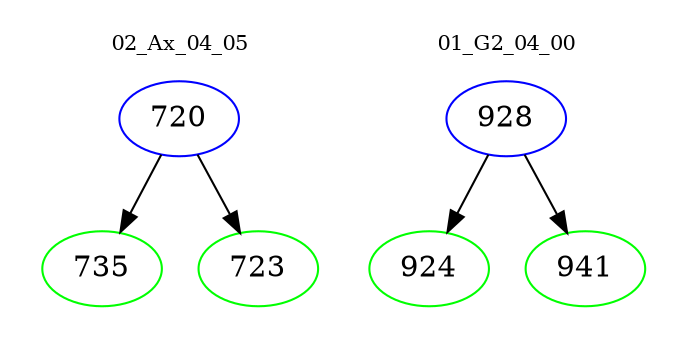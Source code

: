 digraph{
subgraph cluster_0 {
color = white
label = "02_Ax_04_05";
fontsize=10;
T0_720 [label="720", color="blue"]
T0_720 -> T0_735 [color="black"]
T0_735 [label="735", color="green"]
T0_720 -> T0_723 [color="black"]
T0_723 [label="723", color="green"]
}
subgraph cluster_1 {
color = white
label = "01_G2_04_00";
fontsize=10;
T1_928 [label="928", color="blue"]
T1_928 -> T1_924 [color="black"]
T1_924 [label="924", color="green"]
T1_928 -> T1_941 [color="black"]
T1_941 [label="941", color="green"]
}
}
